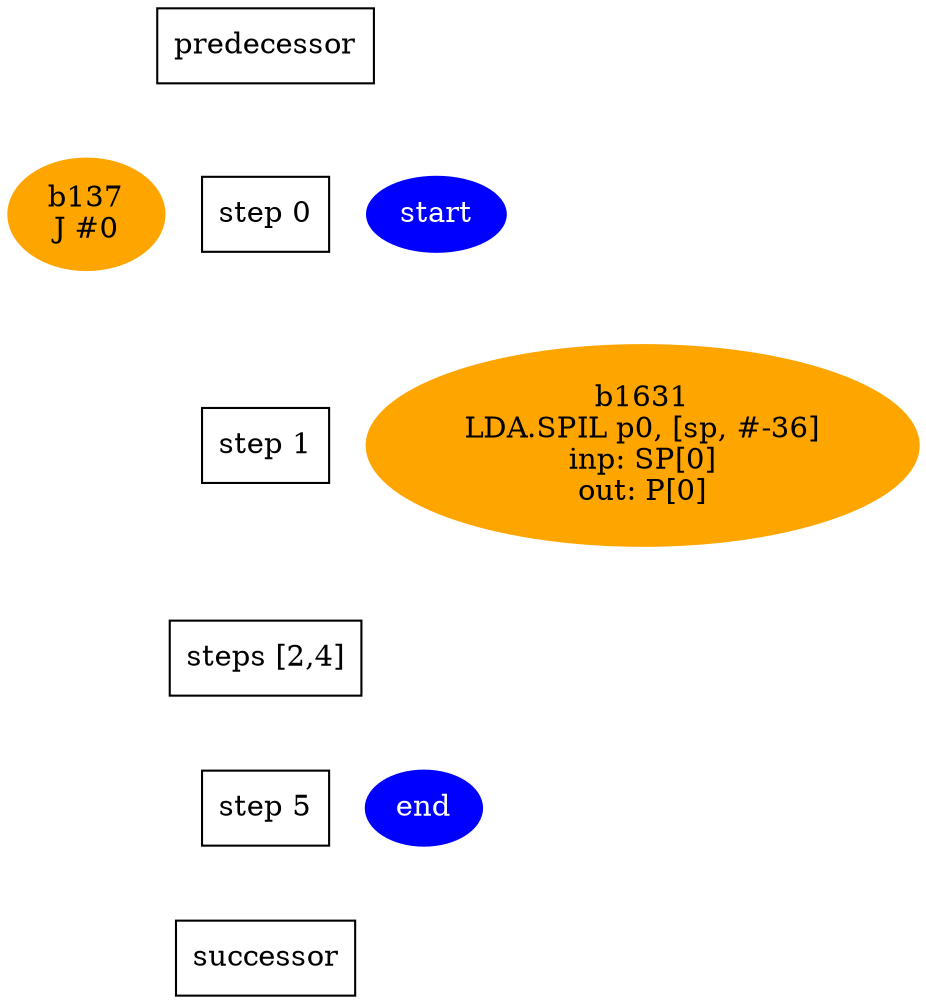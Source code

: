 digraph N {
 b137[color=orange,fontcolor=black,style=filled,label="b137\nJ #0"];  {rank=same; S0;  b137;}
 b1631[color=orange,fontcolor=black,style=filled,label="b1631\nLDA.SPIL p0, [sp, #-36]\ninp: SP[0]\nout: P[0]"];  {rank=same; S1;  b1631;}
 start [color=blue,fontcolor=white,style=filled,label="start"];  {rank=same; S0;  start;}
 end [color=blue,fontcolor=white,style=filled,label="end"];  {rank=same; S5;  end;}
  Sm1 [label="predecessor",shape=box];
  S0 [label="step 0",shape=box];
  Sm1 -> S0[style=invis,weight=9000];
  S1 [label="step 1",shape=box];
  S0 -> S1[style=invis,weight=9000];
  S2_S4 [label="steps [2,4]",shape=box];
  S1 -> S2_S4[style=invis,weight=9000];
  S5 [label="step 5",shape=box];
  S2_S4 -> S5[style=invis,weight=9000];
  S6 [label="successor",shape=box];
  S5 -> S6[style=invis,weight=9000];
}
